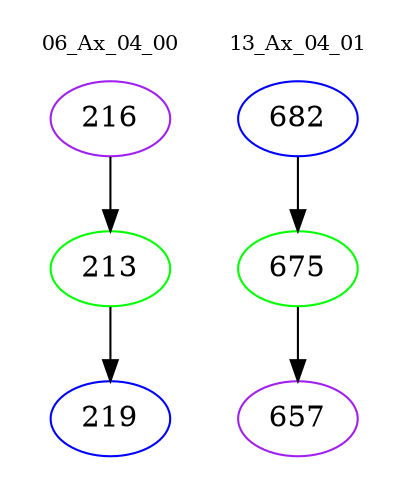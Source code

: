 digraph{
subgraph cluster_0 {
color = white
label = "06_Ax_04_00";
fontsize=10;
T0_216 [label="216", color="purple"]
T0_216 -> T0_213 [color="black"]
T0_213 [label="213", color="green"]
T0_213 -> T0_219 [color="black"]
T0_219 [label="219", color="blue"]
}
subgraph cluster_1 {
color = white
label = "13_Ax_04_01";
fontsize=10;
T1_682 [label="682", color="blue"]
T1_682 -> T1_675 [color="black"]
T1_675 [label="675", color="green"]
T1_675 -> T1_657 [color="black"]
T1_657 [label="657", color="purple"]
}
}
